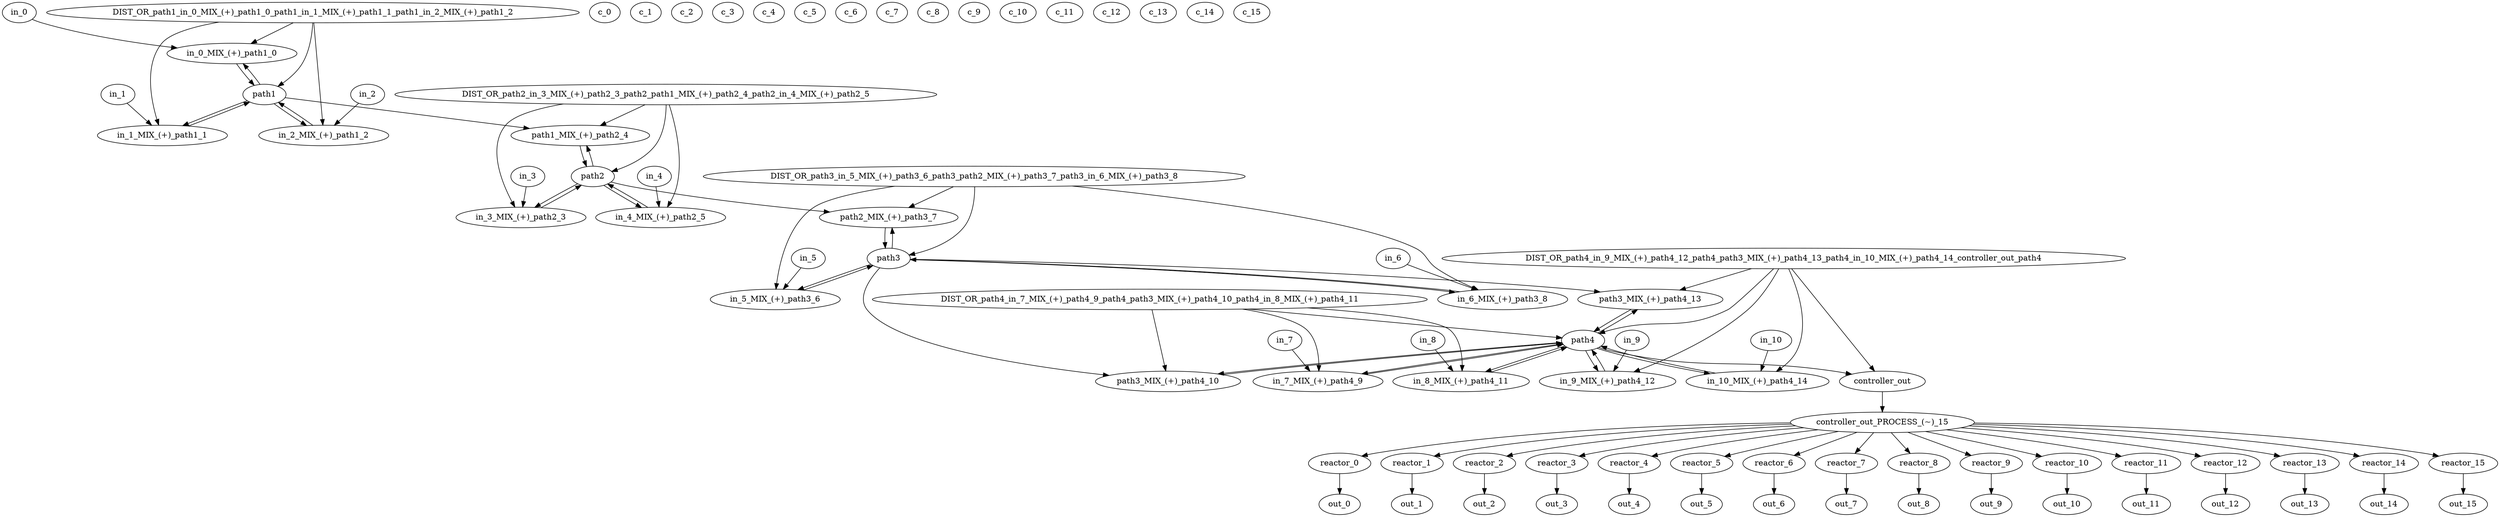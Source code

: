 strict digraph "" {
	in_0 -> "in_0_MIX_(+)_path1_0";
	in_1 -> "in_1_MIX_(+)_path1_1";
	in_2 -> "in_2_MIX_(+)_path1_2";
	in_3 -> "in_3_MIX_(+)_path2_3";
	in_4 -> "in_4_MIX_(+)_path2_5";
	in_5 -> "in_5_MIX_(+)_path3_6";
	in_6 -> "in_6_MIX_(+)_path3_8";
	in_7 -> "in_7_MIX_(+)_path4_9";
	in_8 -> "in_8_MIX_(+)_path4_11";
	in_9 -> "in_9_MIX_(+)_path4_12";
	in_10 -> "in_10_MIX_(+)_path4_14";
	c_0;
	c_1;
	c_2;
	c_3;
	c_4;
	c_5;
	c_6;
	c_7;
	c_8;
	c_9;
	c_10;
	c_11;
	c_12;
	c_13;
	c_14;
	c_15;
	path1 -> "in_0_MIX_(+)_path1_0";
	path1 -> "in_1_MIX_(+)_path1_1";
	path1 -> "in_2_MIX_(+)_path1_2";
	path1 -> "path1_MIX_(+)_path2_4";
	path2 -> "in_3_MIX_(+)_path2_3";
	path2 -> "path1_MIX_(+)_path2_4";
	path2 -> "in_4_MIX_(+)_path2_5";
	path2 -> "path2_MIX_(+)_path3_7";
	path3 -> "in_5_MIX_(+)_path3_6";
	path3 -> "path2_MIX_(+)_path3_7";
	path3 -> "in_6_MIX_(+)_path3_8";
	path3 -> "path3_MIX_(+)_path4_10";
	path3 -> "path3_MIX_(+)_path4_13";
	path4 -> controller_out;
	path4 -> "in_7_MIX_(+)_path4_9";
	path4 -> "path3_MIX_(+)_path4_10";
	path4 -> "in_8_MIX_(+)_path4_11";
	path4 -> "in_9_MIX_(+)_path4_12";
	path4 -> "path3_MIX_(+)_path4_13";
	path4 -> "in_10_MIX_(+)_path4_14";
	controller_out -> "controller_out_PROCESS_(~)_15";
	"in_0_MIX_(+)_path1_0" -> path1;
	"in_1_MIX_(+)_path1_1" -> path1;
	"in_2_MIX_(+)_path1_2" -> path1;
	"DIST_OR_path1_in_0_MIX_(+)_path1_0_path1_in_1_MIX_(+)_path1_1_path1_in_2_MIX_(+)_path1_2" -> path1;
	"DIST_OR_path1_in_0_MIX_(+)_path1_0_path1_in_1_MIX_(+)_path1_1_path1_in_2_MIX_(+)_path1_2" -> "in_0_MIX_(+)_path1_0";
	"DIST_OR_path1_in_0_MIX_(+)_path1_0_path1_in_1_MIX_(+)_path1_1_path1_in_2_MIX_(+)_path1_2" -> "in_1_MIX_(+)_path1_1";
	"DIST_OR_path1_in_0_MIX_(+)_path1_0_path1_in_1_MIX_(+)_path1_1_path1_in_2_MIX_(+)_path1_2" -> "in_2_MIX_(+)_path1_2";
	"in_3_MIX_(+)_path2_3" -> path2;
	"path1_MIX_(+)_path2_4" -> path2;
	"in_4_MIX_(+)_path2_5" -> path2;
	"DIST_OR_path2_in_3_MIX_(+)_path2_3_path2_path1_MIX_(+)_path2_4_path2_in_4_MIX_(+)_path2_5" -> path2;
	"DIST_OR_path2_in_3_MIX_(+)_path2_3_path2_path1_MIX_(+)_path2_4_path2_in_4_MIX_(+)_path2_5" -> "in_3_MIX_(+)_path2_3";
	"DIST_OR_path2_in_3_MIX_(+)_path2_3_path2_path1_MIX_(+)_path2_4_path2_in_4_MIX_(+)_path2_5" -> "path1_MIX_(+)_path2_4";
	"DIST_OR_path2_in_3_MIX_(+)_path2_3_path2_path1_MIX_(+)_path2_4_path2_in_4_MIX_(+)_path2_5" -> "in_4_MIX_(+)_path2_5";
	"in_5_MIX_(+)_path3_6" -> path3;
	"path2_MIX_(+)_path3_7" -> path3;
	"in_6_MIX_(+)_path3_8" -> path3;
	"DIST_OR_path3_in_5_MIX_(+)_path3_6_path3_path2_MIX_(+)_path3_7_path3_in_6_MIX_(+)_path3_8" -> path3;
	"DIST_OR_path3_in_5_MIX_(+)_path3_6_path3_path2_MIX_(+)_path3_7_path3_in_6_MIX_(+)_path3_8" -> "in_5_MIX_(+)_path3_6";
	"DIST_OR_path3_in_5_MIX_(+)_path3_6_path3_path2_MIX_(+)_path3_7_path3_in_6_MIX_(+)_path3_8" -> "path2_MIX_(+)_path3_7";
	"DIST_OR_path3_in_5_MIX_(+)_path3_6_path3_path2_MIX_(+)_path3_7_path3_in_6_MIX_(+)_path3_8" -> "in_6_MIX_(+)_path3_8";
	"in_7_MIX_(+)_path4_9" -> path4;
	"path3_MIX_(+)_path4_10" -> path4;
	"in_8_MIX_(+)_path4_11" -> path4;
	"DIST_OR_path4_in_7_MIX_(+)_path4_9_path4_path3_MIX_(+)_path4_10_path4_in_8_MIX_(+)_path4_11" -> path4;
	"DIST_OR_path4_in_7_MIX_(+)_path4_9_path4_path3_MIX_(+)_path4_10_path4_in_8_MIX_(+)_path4_11" -> "in_7_MIX_(+)_path4_9";
	"DIST_OR_path4_in_7_MIX_(+)_path4_9_path4_path3_MIX_(+)_path4_10_path4_in_8_MIX_(+)_path4_11" -> "path3_MIX_(+)_path4_10";
	"DIST_OR_path4_in_7_MIX_(+)_path4_9_path4_path3_MIX_(+)_path4_10_path4_in_8_MIX_(+)_path4_11" -> "in_8_MIX_(+)_path4_11";
	"in_9_MIX_(+)_path4_12" -> path4;
	"path3_MIX_(+)_path4_13" -> path4;
	"in_10_MIX_(+)_path4_14" -> path4;
	"DIST_OR_path4_in_9_MIX_(+)_path4_12_path4_path3_MIX_(+)_path4_13_path4_in_10_MIX_(+)_path4_14_controller_out_path4" -> path4;
	"DIST_OR_path4_in_9_MIX_(+)_path4_12_path4_path3_MIX_(+)_path4_13_path4_in_10_MIX_(+)_path4_14_controller_out_path4" -> controller_out;
	"DIST_OR_path4_in_9_MIX_(+)_path4_12_path4_path3_MIX_(+)_path4_13_path4_in_10_MIX_(+)_path4_14_controller_out_path4" -> "in_9_MIX_(+)_path4_12";
	"DIST_OR_path4_in_9_MIX_(+)_path4_12_path4_path3_MIX_(+)_path4_13_path4_in_10_MIX_(+)_path4_14_controller_out_path4" -> "path3_MIX_(+)_path4_13";
	"DIST_OR_path4_in_9_MIX_(+)_path4_12_path4_path3_MIX_(+)_path4_13_path4_in_10_MIX_(+)_path4_14_controller_out_path4" -> "in_10_MIX_(+)_path4_14";
	reactor_0 -> out_0;
	reactor_1 -> out_1;
	reactor_2 -> out_2;
	reactor_3 -> out_3;
	reactor_4 -> out_4;
	reactor_5 -> out_5;
	reactor_6 -> out_6;
	reactor_7 -> out_7;
	reactor_8 -> out_8;
	reactor_9 -> out_9;
	reactor_10 -> out_10;
	reactor_11 -> out_11;
	reactor_12 -> out_12;
	reactor_13 -> out_13;
	reactor_14 -> out_14;
	reactor_15 -> out_15;
	"controller_out_PROCESS_(~)_15" -> reactor_0;
	"controller_out_PROCESS_(~)_15" -> reactor_1;
	"controller_out_PROCESS_(~)_15" -> reactor_2;
	"controller_out_PROCESS_(~)_15" -> reactor_3;
	"controller_out_PROCESS_(~)_15" -> reactor_4;
	"controller_out_PROCESS_(~)_15" -> reactor_5;
	"controller_out_PROCESS_(~)_15" -> reactor_6;
	"controller_out_PROCESS_(~)_15" -> reactor_7;
	"controller_out_PROCESS_(~)_15" -> reactor_8;
	"controller_out_PROCESS_(~)_15" -> reactor_9;
	"controller_out_PROCESS_(~)_15" -> reactor_10;
	"controller_out_PROCESS_(~)_15" -> reactor_11;
	"controller_out_PROCESS_(~)_15" -> reactor_12;
	"controller_out_PROCESS_(~)_15" -> reactor_13;
	"controller_out_PROCESS_(~)_15" -> reactor_14;
	"controller_out_PROCESS_(~)_15" -> reactor_15;
}
